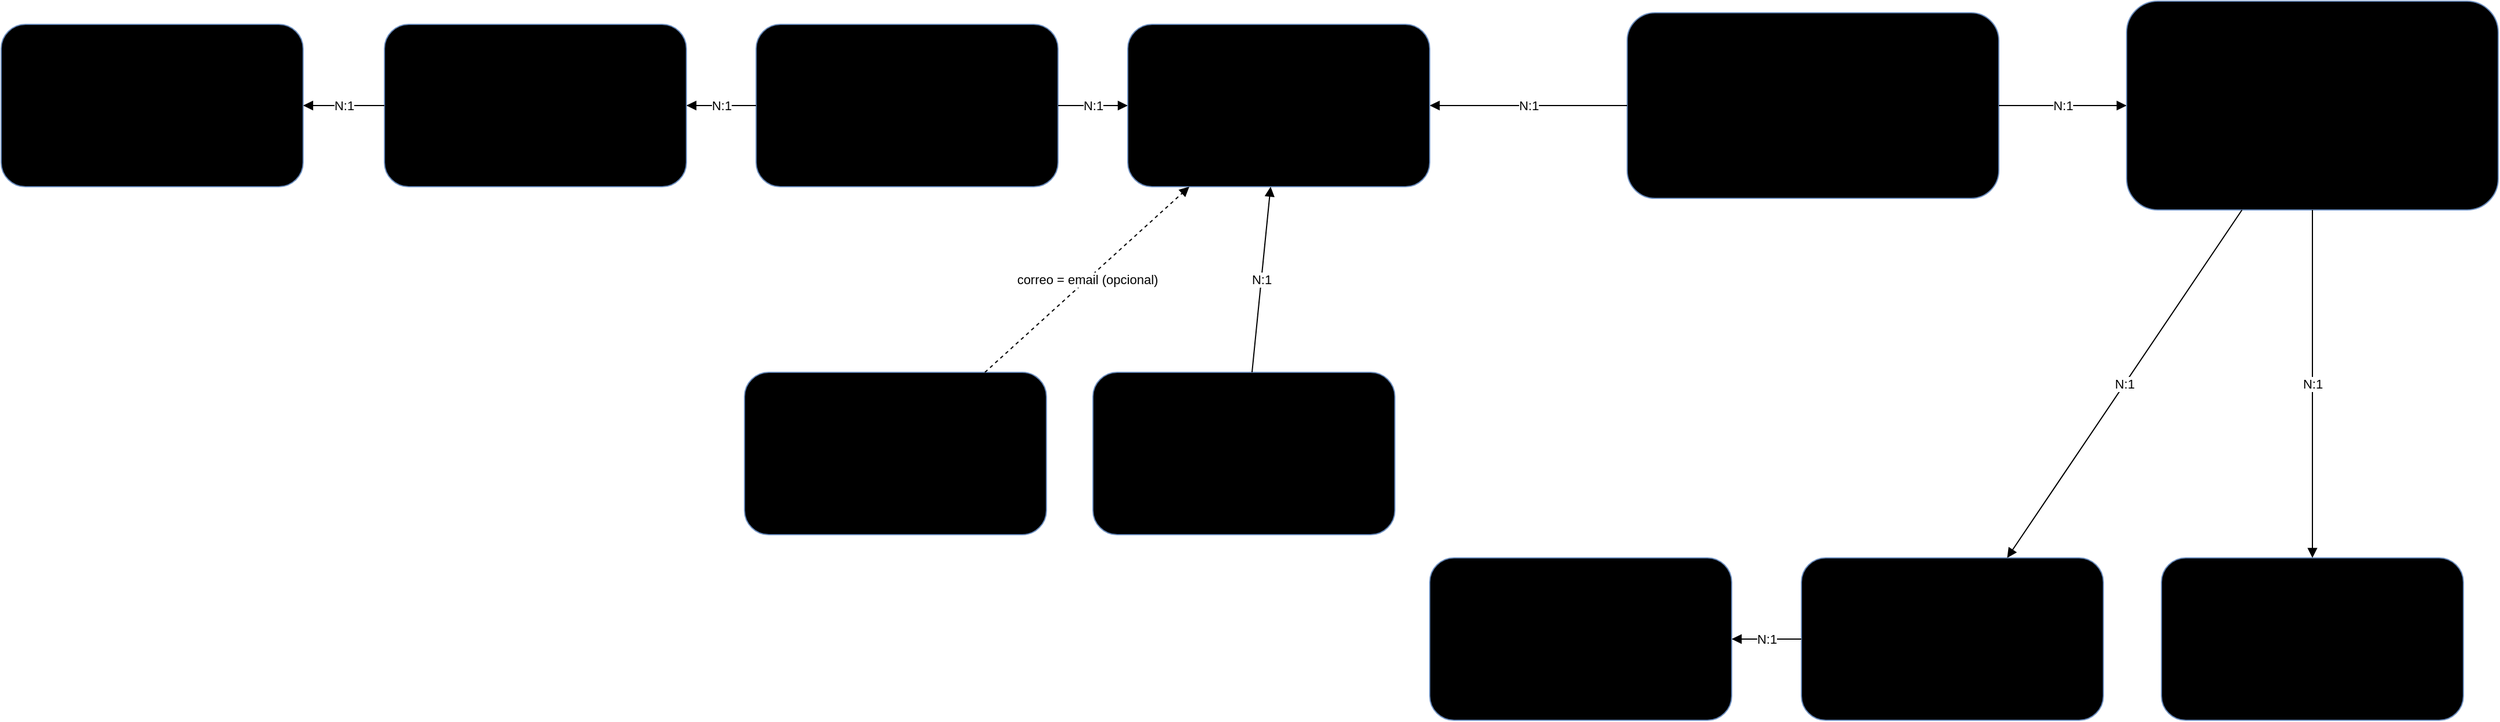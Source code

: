 <mxfile compressed="false" version="26.2.15">
  <diagram id="bd1-salas-erd" name="BD1 Salas ERD">
    <mxGraphModel dx="1959" dy="999" grid="1" gridSize="10" guides="1" tooltips="1" connect="1" arrows="1" fold="1" page="1" pageScale="1" pageWidth="2200" pageHeight="1700" math="0" shadow="0">
      <root>
        <mxCell id="0" />
        <mxCell id="1" parent="0" />
        <mxCell id="facultad" value="FACULTAD — id_facultad (PK) — nombre" style="rounded=1;whiteSpace=wrap;html=1;fillColor=#000000;strokeColor=#6c8ebf;" parent="1" vertex="1">
          <mxGeometry x="20" y="20" width="260" height="140" as="geometry" />
        </mxCell>
        <mxCell id="programa" value="PROGRAMA_ACADEMICO — nombre_programa (PK) — id_facultad (FK) — tipo {grado|posgrado}" style="rounded=1;whiteSpace=wrap;html=1;fillColor=#000000;strokeColor=#6c8ebf;" parent="1" vertex="1">
          <mxGeometry x="350" y="20" width="260" height="140" as="geometry" />
        </mxCell>
        <mxCell id="participante" value="PARTICIPANTE — ci (PK) — nombre — apellido — email (UNIQUE)" style="rounded=1;whiteSpace=wrap;html=1;fillColor=#000000;strokeColor=#6c8ebf;" parent="1" vertex="1">
          <mxGeometry x="990" y="20" width="260" height="140" as="geometry" />
        </mxCell>
        <mxCell id="pprog" value="PARTICIPANTE_PROGRAMA — id_alumno_programa (PK) — ci_participante (FK) — nombre_programa (FK) — rol {alumno|docente}" style="rounded=1;whiteSpace=wrap;html=1;fillColor=#000000;strokeColor=#6c8ebf;" parent="1" vertex="1">
          <mxGeometry x="670" y="20" width="260" height="140" as="geometry" />
        </mxCell>
        <mxCell id="edificio" value="EDIFICIO — nombre_edificio (PK) — direccion — departamento" style="rounded=1;whiteSpace=wrap;html=1;fillColor=#000000;strokeColor=#6c8ebf;" parent="1" vertex="1">
          <mxGeometry x="1250" y="480" width="260" height="140" as="geometry" />
        </mxCell>
        <mxCell id="sala" value="SALA — nombre_sala (PK1) — edificio (PK2, FK) — capacidad — tipo_sala {libre|posgrado|docente}" style="rounded=1;whiteSpace=wrap;html=1;fillColor=#000000;strokeColor=#6c8ebf;" parent="1" vertex="1">
          <mxGeometry x="1570" y="480" width="260" height="140" as="geometry" />
        </mxCell>
        <mxCell id="turno" value="TURNO — id_turno (PK) — hora_inicio — hora_fin" style="rounded=1;whiteSpace=wrap;html=1;fillColor=#000000;strokeColor=#6c8ebf;" parent="1" vertex="1">
          <mxGeometry x="1880" y="480" width="260" height="140" as="geometry" />
        </mxCell>
        <mxCell id="reserva" value="RESERVA — id_reserva (PK) — nombre_sala (FK) — edificio (FK) — fecha — id_turno (FK) — estado {activa|cancelada|sin_asistencia|finalizada} UNIQUE(nombre_sala, edificio, fecha, id_turno)" style="rounded=1;whiteSpace=wrap;html=1;fillColor=#000000;strokeColor=#6c8ebf;" parent="1" vertex="1">
          <mxGeometry x="1850" width="320" height="180" as="geometry" />
        </mxCell>
        <mxCell id="rpart" value="RESERVA_PARTICIPANTE — ci_participante (PK1, FK) — id_reserva (PK2, FK) — fecha_solicitud_reserva — asistencia (BOOL)" style="rounded=1;whiteSpace=wrap;html=1;fillColor=#000000;strokeColor=#6c8ebf;" parent="1" vertex="1">
          <mxGeometry x="1420" y="10" width="320" height="160" as="geometry" />
        </mxCell>
        <mxCell id="sancion" value="SANCION_PARTICIPANTE — ci_participante (PK1, FK) — fecha_inicio (PK2) — fecha_fin" style="rounded=1;whiteSpace=wrap;html=1;fillColor=#000000;strokeColor=#6c8ebf;" parent="1" vertex="1">
          <mxGeometry x="960" y="320" width="260" height="140" as="geometry" />
        </mxCell>
        <mxCell id="login" value="LOGIN — correo (PK) — contrasena" style="rounded=1;whiteSpace=wrap;html=1;fillColor=#000000;strokeColor=#6c8ebf;" parent="1" vertex="1">
          <mxGeometry x="660" y="320" width="260" height="140" as="geometry" />
        </mxCell>
        <mxCell id="e_prog_fac" value="N:1" style="endArrow=block;html=1;rounded=0;" parent="1" source="programa" target="facultad" edge="1">
          <mxGeometry relative="1" as="geometry" />
        </mxCell>
        <mxCell id="e_pprog_part" value="N:1" style="endArrow=block;html=1;rounded=0;" parent="1" source="pprog" target="participante" edge="1">
          <mxGeometry relative="1" as="geometry" />
        </mxCell>
        <mxCell id="e_pprog_prog" value="N:1" style="endArrow=block;html=1;rounded=0;" parent="1" source="pprog" target="programa" edge="1">
          <mxGeometry relative="1" as="geometry" />
        </mxCell>
        <mxCell id="e_sala_edif" value="N:1" style="endArrow=block;html=1;rounded=0;" parent="1" source="sala" target="edificio" edge="1">
          <mxGeometry relative="1" as="geometry" />
        </mxCell>
        <mxCell id="e_res_sala" value="N:1" style="endArrow=block;html=1;rounded=0;" parent="1" source="reserva" target="sala" edge="1">
          <mxGeometry relative="1" as="geometry" />
        </mxCell>
        <mxCell id="e_res_turno" value="N:1" style="endArrow=block;html=1;rounded=0;" parent="1" source="reserva" target="turno" edge="1">
          <mxGeometry relative="1" as="geometry" />
        </mxCell>
        <mxCell id="e_rp_res" value="N:1" style="endArrow=block;html=1;rounded=0;" parent="1" source="rpart" target="reserva" edge="1">
          <mxGeometry relative="1" as="geometry" />
        </mxCell>
        <mxCell id="e_rp_part" value="N:1" style="endArrow=block;html=1;rounded=0;" parent="1" source="rpart" target="participante" edge="1">
          <mxGeometry relative="1" as="geometry" />
        </mxCell>
        <mxCell id="e_sanc_part" value="N:1" style="endArrow=block;html=1;rounded=0;" parent="1" source="sancion" target="participante" edge="1">
          <mxGeometry relative="1" as="geometry" />
        </mxCell>
        <mxCell id="e_login_part" value="correo = email (opcional)" style="endArrow=block;html=1;rounded=0;dashed=1;" parent="1" source="login" target="participante" edge="1">
          <mxGeometry relative="1" as="geometry" />
        </mxCell>
      </root>
    </mxGraphModel>
  </diagram>
</mxfile>

